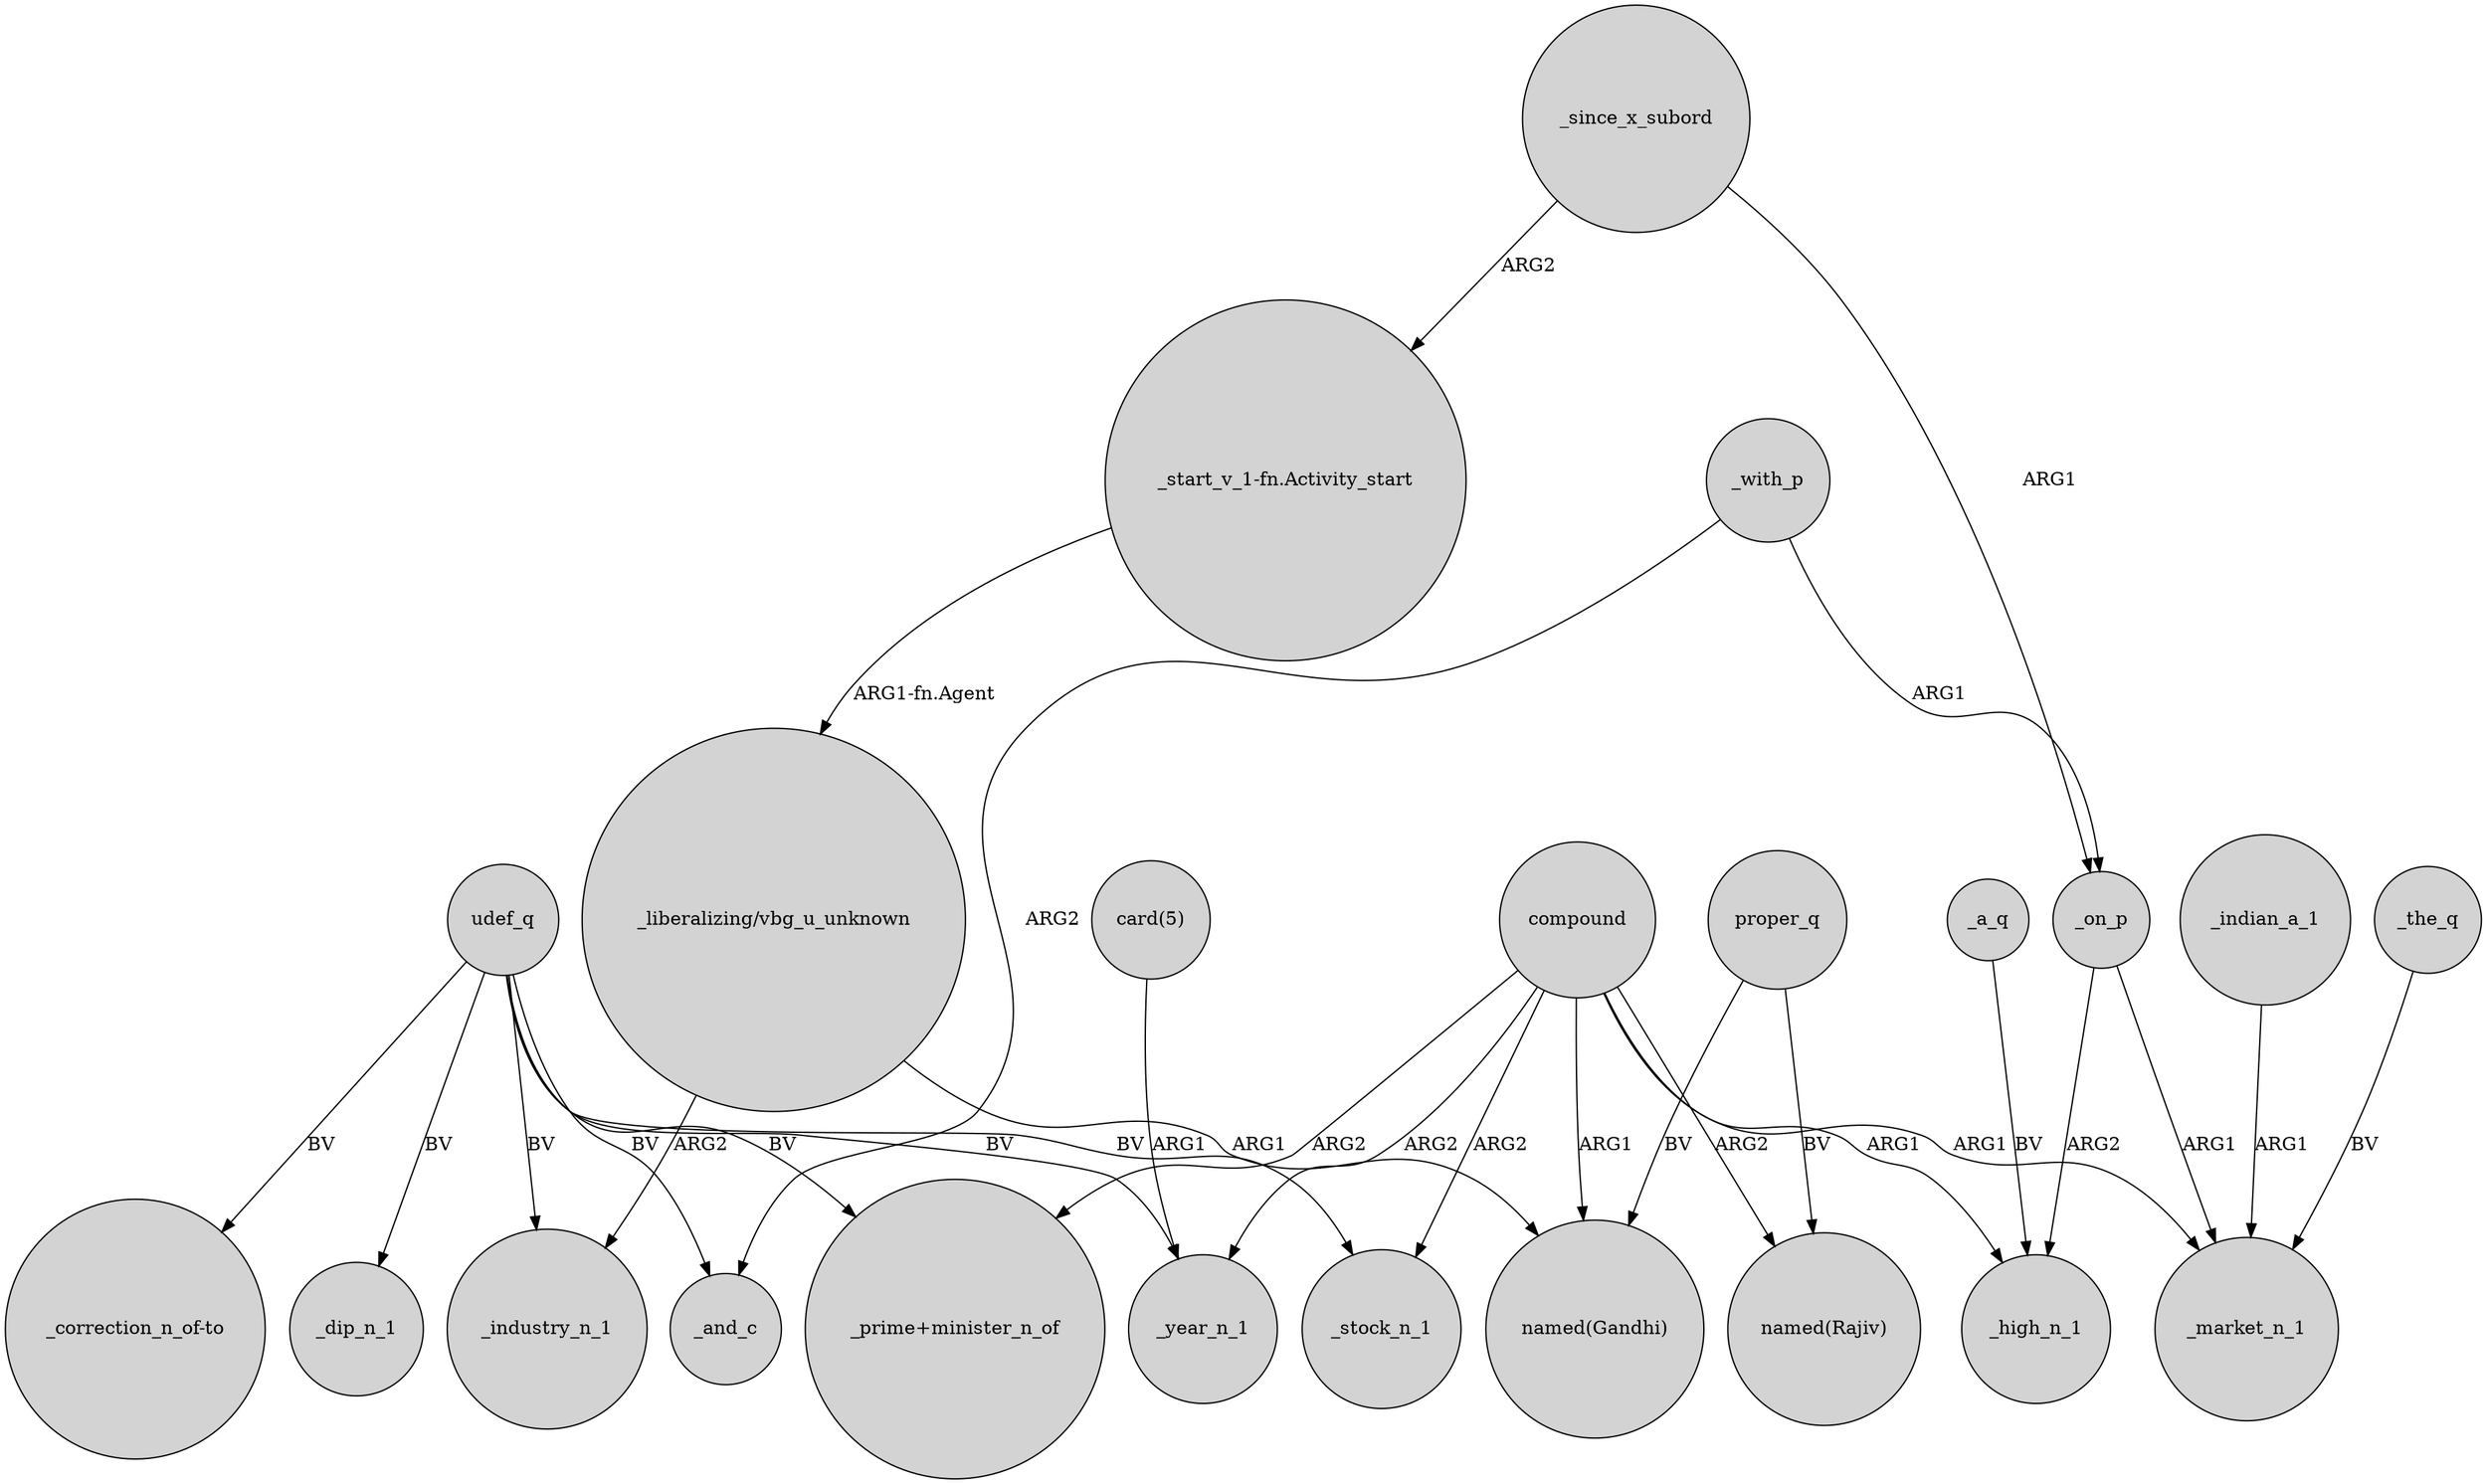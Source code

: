 digraph {
	node [shape=circle style=filled]
	_with_p -> _and_c [label=ARG2]
	proper_q -> "named(Gandhi)" [label=BV]
	"_liberalizing/vbg_u_unknown" -> "named(Gandhi)" [label=ARG1]
	_a_q -> _high_n_1 [label=BV]
	compound -> _high_n_1 [label=ARG1]
	"card(5)" -> _year_n_1 [label=ARG1]
	compound -> "_prime+minister_n_of" [label=ARG2]
	udef_q -> _dip_n_1 [label=BV]
	proper_q -> "named(Rajiv)" [label=BV]
	_on_p -> _market_n_1 [label=ARG1]
	_on_p -> _high_n_1 [label=ARG2]
	udef_q -> "_correction_n_of-to" [label=BV]
	compound -> _stock_n_1 [label=ARG2]
	compound -> "named(Rajiv)" [label=ARG2]
	udef_q -> _stock_n_1 [label=BV]
	_indian_a_1 -> _market_n_1 [label=ARG1]
	_with_p -> _on_p [label=ARG1]
	udef_q -> "_prime+minister_n_of" [label=BV]
	"_start_v_1-fn.Activity_start" -> "_liberalizing/vbg_u_unknown" [label="ARG1-fn.Agent"]
	_since_x_subord -> "_start_v_1-fn.Activity_start" [label=ARG2]
	"_liberalizing/vbg_u_unknown" -> _industry_n_1 [label=ARG2]
	udef_q -> _year_n_1 [label=BV]
	compound -> _market_n_1 [label=ARG1]
	compound -> "named(Gandhi)" [label=ARG1]
	_the_q -> _market_n_1 [label=BV]
	udef_q -> _and_c [label=BV]
	udef_q -> _industry_n_1 [label=BV]
	compound -> _year_n_1 [label=ARG2]
	_since_x_subord -> _on_p [label=ARG1]
}
